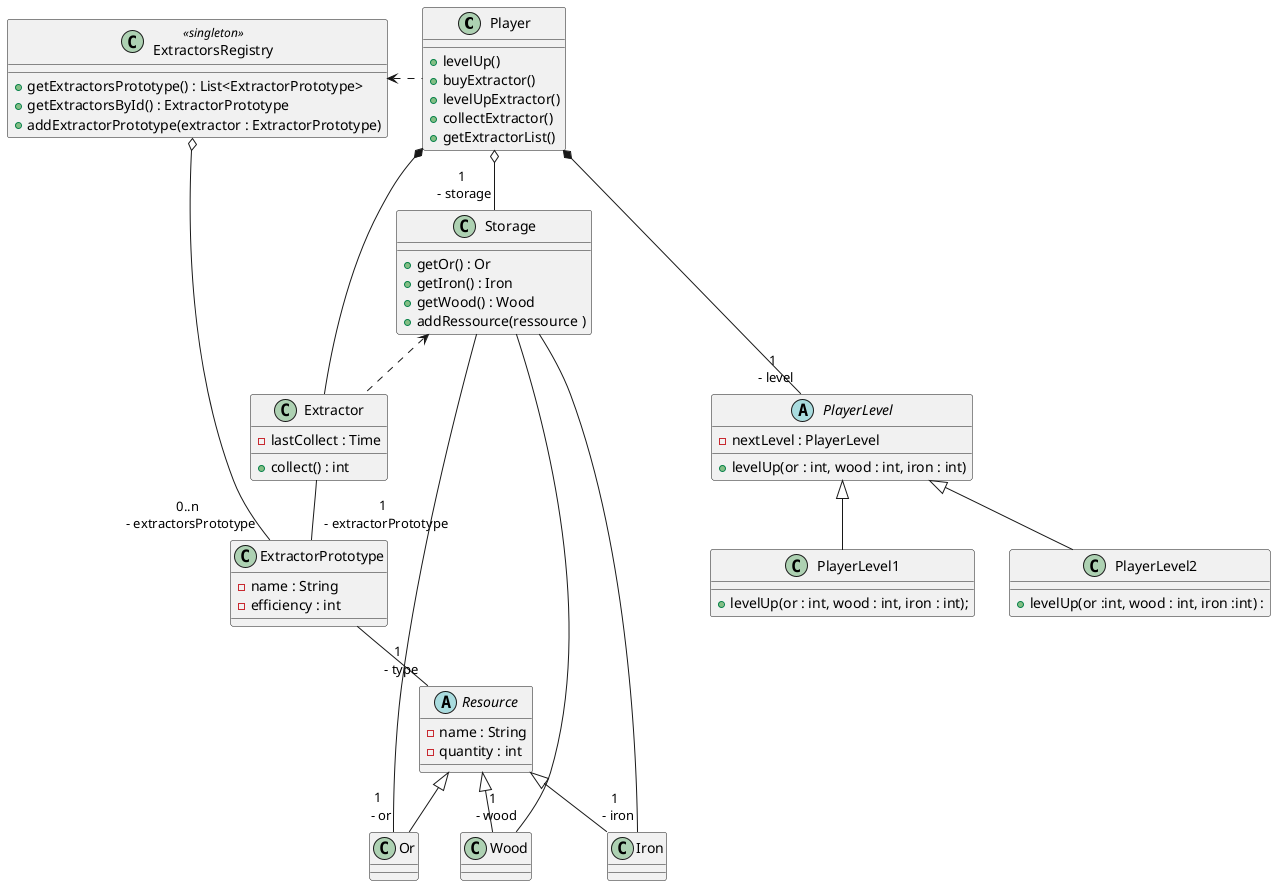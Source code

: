 @startuml
'https://plantuml.com/class-diagram

class Player{


    + levelUp()
    + buyExtractor()
    + levelUpExtractor()
    + collectExtractor()
    + getExtractorList()
}

class ExtractorsRegistry <<singleton>>{
    + getExtractorsPrototype() : List<ExtractorPrototype>
    + getExtractorsById() : ExtractorPrototype
    + addExtractorPrototype(extractor : ExtractorPrototype)
}

ExtractorsRegistry o-- "0..n \n - extractorsPrototype" ExtractorPrototype
Extractor .up.> Storage
Player .left.> ExtractorsRegistry

class ExtractorPrototype {
    - name : String
    - efficiency : int
}
class Extractor {
    - lastCollect : Time
    + collect() : int
}
Player *-- Extractor
ExtractorPrototype -- "1 \n - type"Resource
Extractor -- "1 \n - extractorPrototype" ExtractorPrototype

Player *--- "1 \n - level" PlayerLevel
Player o-- "1 \n - storage" Storage
abstract class Resource{
    - name : String
    - quantity : int
}

class Storage {
    + getOr() : Or
    + getIron() : Iron
    + getWood() : Wood
    + addRessource(ressource )
}
Storage -- "1 \n - or" Or
Storage -- "1 \n - wood" Wood
Storage -- "1 \n - iron" Iron

class Or extends Resource {
}

class Wood extends Resource {
}


class Iron extends Resource {
}

abstract class PlayerLevel {
    - nextLevel : PlayerLevel
    + levelUp(or : int, wood : int, iron : int)
}


class PlayerLevel1 extends PlayerLevel {
    + levelUp(or : int, wood : int, iron : int);

}

class PlayerLevel2 extends PlayerLevel {
    + levelUp(or :int, wood : int, iron :int) :
}

@enduml